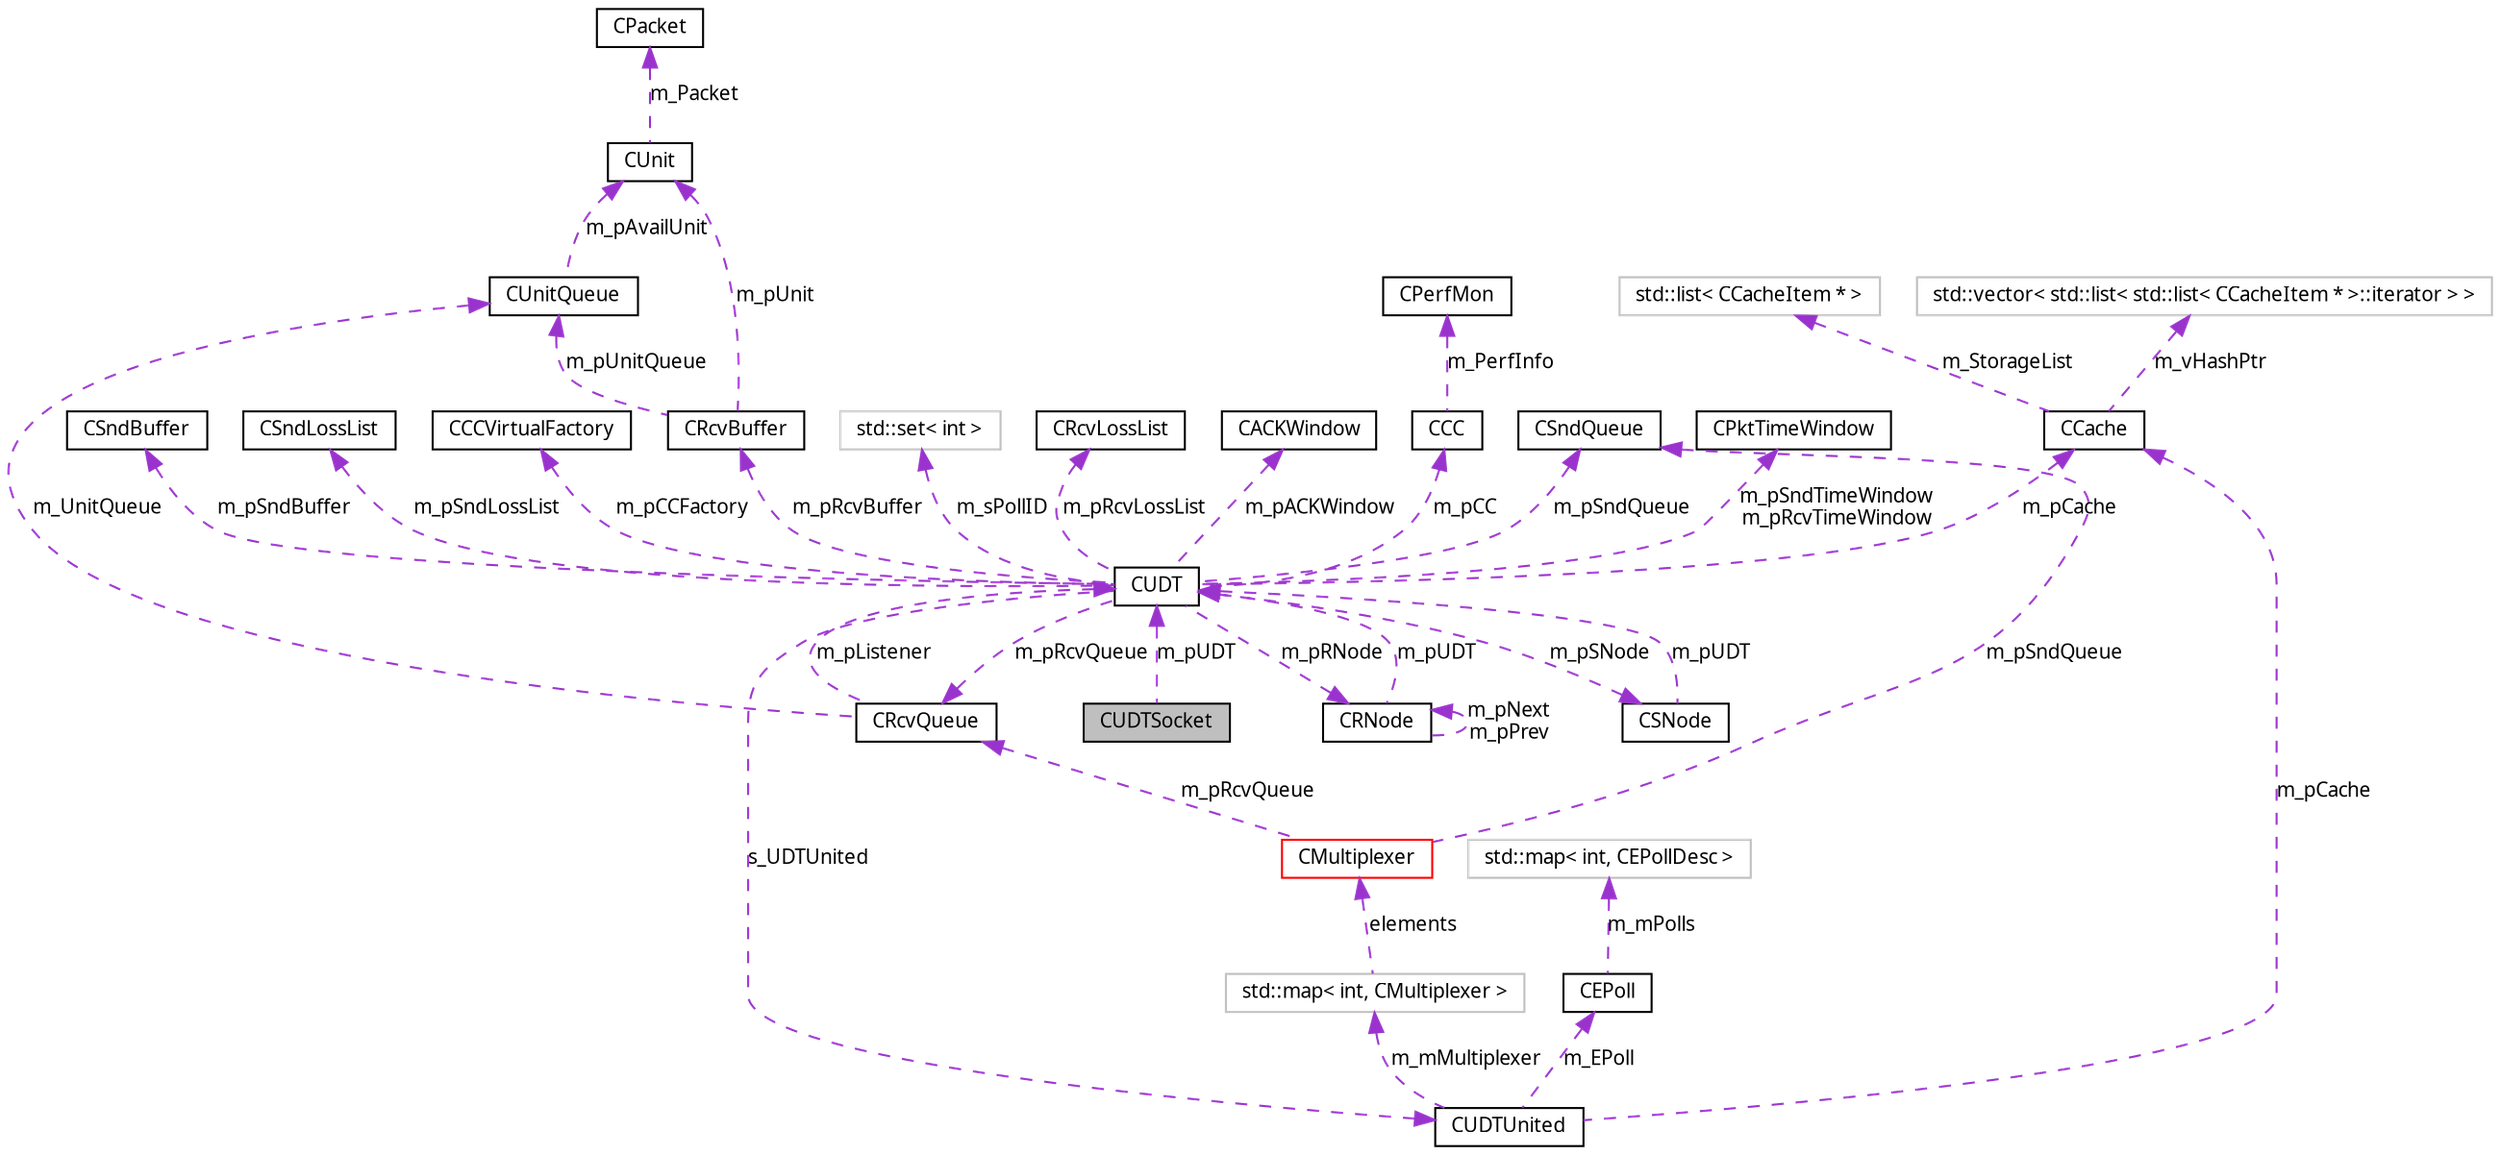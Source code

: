 digraph G
{
  bgcolor="transparent";
  edge [fontname="FreeSans.ttf",fontsize=10,labelfontname="FreeSans.ttf",labelfontsize=10];
  node [fontname="FreeSans.ttf",fontsize=10,shape=record];
  Node1 [label="CUDTSocket",height=0.2,width=0.4,color="black", fillcolor="grey75", style="filled" fontcolor="black"];
  Node2 -> Node1 [dir=back,color="darkorchid3",fontsize=10,style="dashed",label="m_pUDT",fontname="FreeSans.ttf"];
  Node2 [label="CUDT",height=0.2,width=0.4,color="black",URL="$classCUDT.html"];
  Node3 -> Node2 [dir=back,color="darkorchid3",fontsize=10,style="dashed",label="m_sPollID",fontname="FreeSans.ttf"];
  Node3 [label="std::set\< int \>",height=0.2,width=0.4,color="grey75"];
  Node4 -> Node2 [dir=back,color="darkorchid3",fontsize=10,style="dashed",label="m_pACKWindow",fontname="FreeSans.ttf"];
  Node4 [label="CACKWindow",height=0.2,width=0.4,color="black",URL="$classCACKWindow.html"];
  Node5 -> Node2 [dir=back,color="darkorchid3",fontsize=10,style="dashed",label="m_pSndTimeWindow\nm_pRcvTimeWindow",fontname="FreeSans.ttf"];
  Node5 [label="CPktTimeWindow",height=0.2,width=0.4,color="black",URL="$classCPktTimeWindow.html"];
  Node6 -> Node2 [dir=back,color="darkorchid3",fontsize=10,style="dashed",label="m_pSndBuffer",fontname="FreeSans.ttf"];
  Node6 [label="CSndBuffer",height=0.2,width=0.4,color="black",URL="$classCSndBuffer.html"];
  Node7 -> Node2 [dir=back,color="darkorchid3",fontsize=10,style="dashed",label="m_pSndLossList",fontname="FreeSans.ttf"];
  Node7 [label="CSndLossList",height=0.2,width=0.4,color="black",URL="$classCSndLossList.html"];
  Node8 -> Node2 [dir=back,color="darkorchid3",fontsize=10,style="dashed",label="m_pCCFactory",fontname="FreeSans.ttf"];
  Node8 [label="CCCVirtualFactory",height=0.2,width=0.4,color="black",URL="$classCCCVirtualFactory.html"];
  Node9 -> Node2 [dir=back,color="darkorchid3",fontsize=10,style="dashed",label="m_pRcvBuffer",fontname="FreeSans.ttf"];
  Node9 [label="CRcvBuffer",height=0.2,width=0.4,color="black",URL="$classCRcvBuffer.html"];
  Node10 -> Node9 [dir=back,color="darkorchid3",fontsize=10,style="dashed",label="m_pUnit",fontname="FreeSans.ttf"];
  Node10 [label="CUnit",height=0.2,width=0.4,color="black",URL="$structCUnit.html"];
  Node11 -> Node10 [dir=back,color="darkorchid3",fontsize=10,style="dashed",label="m_Packet",fontname="FreeSans.ttf"];
  Node11 [label="CPacket",height=0.2,width=0.4,color="black",URL="$classCPacket.html"];
  Node12 -> Node9 [dir=back,color="darkorchid3",fontsize=10,style="dashed",label="m_pUnitQueue",fontname="FreeSans.ttf"];
  Node12 [label="CUnitQueue",height=0.2,width=0.4,color="black",URL="$classCUnitQueue.html"];
  Node10 -> Node12 [dir=back,color="darkorchid3",fontsize=10,style="dashed",label="m_pAvailUnit",fontname="FreeSans.ttf"];
  Node13 -> Node2 [dir=back,color="darkorchid3",fontsize=10,style="dashed",label="s_UDTUnited",fontname="FreeSans.ttf"];
  Node13 [label="CUDTUnited",height=0.2,width=0.4,color="black",URL="$classCUDTUnited.html"];
  Node14 -> Node13 [dir=back,color="darkorchid3",fontsize=10,style="dashed",label="m_mMultiplexer",fontname="FreeSans.ttf"];
  Node14 [label="std::map\< int, CMultiplexer \>",height=0.2,width=0.4,color="grey75"];
  Node15 -> Node14 [dir=back,color="darkorchid3",fontsize=10,style="dashed",label="elements",fontname="FreeSans.ttf"];
  Node15 [label="CMultiplexer",height=0.2,width=0.4,color="red",URL="$structCMultiplexer.html"];
  Node16 -> Node15 [dir=back,color="darkorchid3",fontsize=10,style="dashed",label="m_pSndQueue",fontname="FreeSans.ttf"];
  Node16 [label="CSndQueue",height=0.2,width=0.4,color="black",URL="$classCSndQueue.html"];
  Node17 -> Node15 [dir=back,color="darkorchid3",fontsize=10,style="dashed",label="m_pRcvQueue",fontname="FreeSans.ttf"];
  Node17 [label="CRcvQueue",height=0.2,width=0.4,color="black",URL="$classCRcvQueue.html"];
  Node2 -> Node17 [dir=back,color="darkorchid3",fontsize=10,style="dashed",label="m_pListener",fontname="FreeSans.ttf"];
  Node12 -> Node17 [dir=back,color="darkorchid3",fontsize=10,style="dashed",label="m_UnitQueue",fontname="FreeSans.ttf"];
  Node18 -> Node13 [dir=back,color="darkorchid3",fontsize=10,style="dashed",label="m_EPoll",fontname="FreeSans.ttf"];
  Node18 [label="CEPoll",height=0.2,width=0.4,color="black",URL="$classCEPoll.html"];
  Node19 -> Node18 [dir=back,color="darkorchid3",fontsize=10,style="dashed",label="m_mPolls",fontname="FreeSans.ttf"];
  Node19 [label="std::map\< int, CEPollDesc \>",height=0.2,width=0.4,color="grey75"];
  Node20 -> Node13 [dir=back,color="darkorchid3",fontsize=10,style="dashed",label="m_pCache",fontname="FreeSans.ttf"];
  Node20 [label="CCache",height=0.2,width=0.4,color="black",URL="$classCCache.html"];
  Node21 -> Node20 [dir=back,color="darkorchid3",fontsize=10,style="dashed",label="m_StorageList",fontname="FreeSans.ttf"];
  Node21 [label="std::list\< CCacheItem * \>",height=0.2,width=0.4,color="grey75"];
  Node22 -> Node20 [dir=back,color="darkorchid3",fontsize=10,style="dashed",label="m_vHashPtr",fontname="FreeSans.ttf"];
  Node22 [label="std::vector\< std::list\< std::list\< CCacheItem * \>::iterator \> \>",height=0.2,width=0.4,color="grey75"];
  Node16 -> Node2 [dir=back,color="darkorchid3",fontsize=10,style="dashed",label="m_pSndQueue",fontname="FreeSans.ttf"];
  Node23 -> Node2 [dir=back,color="darkorchid3",fontsize=10,style="dashed",label="m_pRcvLossList",fontname="FreeSans.ttf"];
  Node23 [label="CRcvLossList",height=0.2,width=0.4,color="black",URL="$classCRcvLossList.html"];
  Node24 -> Node2 [dir=back,color="darkorchid3",fontsize=10,style="dashed",label="m_pRNode",fontname="FreeSans.ttf"];
  Node24 [label="CRNode",height=0.2,width=0.4,color="black",URL="$structCRNode.html"];
  Node2 -> Node24 [dir=back,color="darkorchid3",fontsize=10,style="dashed",label="m_pUDT",fontname="FreeSans.ttf"];
  Node24 -> Node24 [dir=back,color="darkorchid3",fontsize=10,style="dashed",label="m_pNext\nm_pPrev",fontname="FreeSans.ttf"];
  Node17 -> Node2 [dir=back,color="darkorchid3",fontsize=10,style="dashed",label="m_pRcvQueue",fontname="FreeSans.ttf"];
  Node25 -> Node2 [dir=back,color="darkorchid3",fontsize=10,style="dashed",label="m_pSNode",fontname="FreeSans.ttf"];
  Node25 [label="CSNode",height=0.2,width=0.4,color="black",URL="$structCSNode.html"];
  Node2 -> Node25 [dir=back,color="darkorchid3",fontsize=10,style="dashed",label="m_pUDT",fontname="FreeSans.ttf"];
  Node20 -> Node2 [dir=back,color="darkorchid3",fontsize=10,style="dashed",label="m_pCache",fontname="FreeSans.ttf"];
  Node26 -> Node2 [dir=back,color="darkorchid3",fontsize=10,style="dashed",label="m_pCC",fontname="FreeSans.ttf"];
  Node26 [label="CCC",height=0.2,width=0.4,color="black",URL="$classCCC.html"];
  Node27 -> Node26 [dir=back,color="darkorchid3",fontsize=10,style="dashed",label="m_PerfInfo",fontname="FreeSans.ttf"];
  Node27 [label="CPerfMon",height=0.2,width=0.4,color="black",URL="$structCPerfMon.html"];
}

